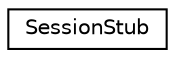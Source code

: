 digraph "Graphical Class Hierarchy"
{
 // LATEX_PDF_SIZE
  edge [fontname="Helvetica",fontsize="10",labelfontname="Helvetica",labelfontsize="10"];
  node [fontname="Helvetica",fontsize="10",shape=record];
  rankdir="LR";
  Node0 [label="SessionStub",height=0.2,width=0.4,color="black", fillcolor="white", style="filled",URL="$struct_session_stub.html",tooltip="Session state object."];
}
